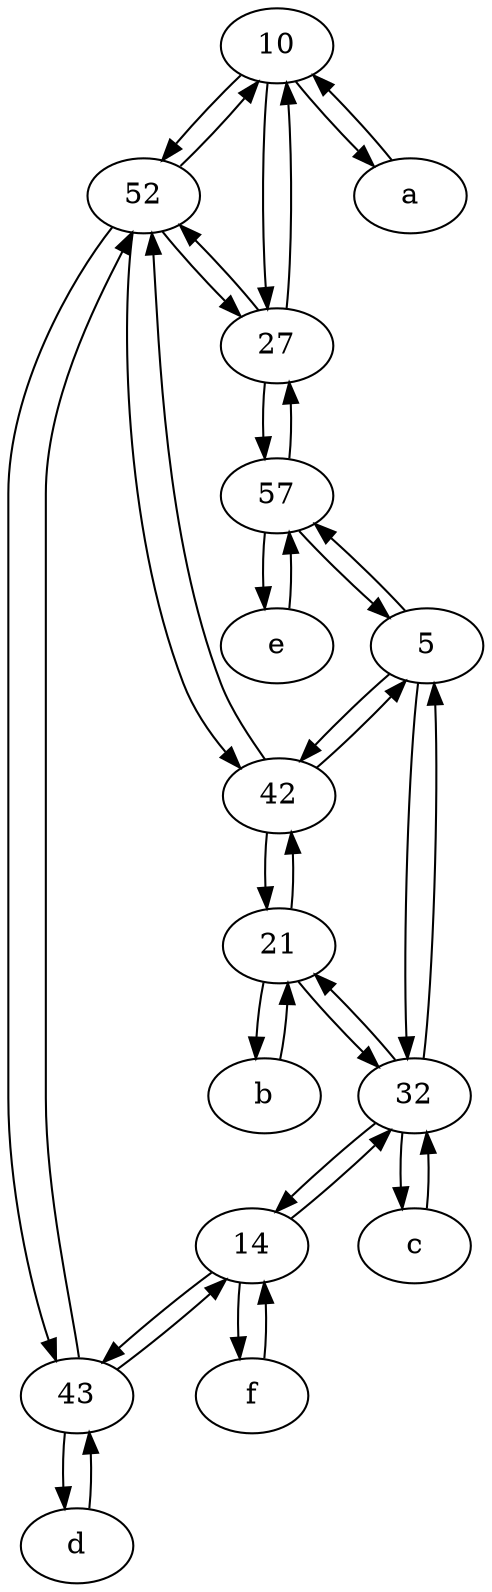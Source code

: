 digraph  {
	10;
	43;
	57;
	e [pos="30,50!"];
	21;
	d [pos="20,30!"];
	32;
	b [pos="50,20!"];
	f [pos="15,45!"];
	42;
	52;
	14;
	27;
	c [pos="20,10!"];
	a [pos="40,10!"];
	5;
	14 -> 32;
	57 -> 27;
	52 -> 27;
	43 -> d;
	d -> 43;
	14 -> 43;
	a -> 10;
	f -> 14;
	5 -> 57;
	52 -> 10;
	43 -> 14;
	57 -> 5;
	5 -> 42;
	27 -> 52;
	42 -> 52;
	32 -> 5;
	14 -> f;
	10 -> 52;
	42 -> 21;
	57 -> e;
	10 -> 27;
	52 -> 43;
	21 -> 32;
	b -> 21;
	32 -> c;
	32 -> 21;
	e -> 57;
	27 -> 57;
	21 -> b;
	42 -> 5;
	43 -> 52;
	c -> 32;
	21 -> 42;
	27 -> 10;
	10 -> a;
	32 -> 14;
	5 -> 32;
	52 -> 42;

	}